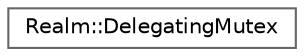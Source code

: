 digraph "Graphical Class Hierarchy"
{
 // LATEX_PDF_SIZE
  bgcolor="transparent";
  edge [fontname=Helvetica,fontsize=10,labelfontname=Helvetica,labelfontsize=10];
  node [fontname=Helvetica,fontsize=10,shape=box,height=0.2,width=0.4];
  rankdir="LR";
  Node0 [id="Node000000",label="Realm::DelegatingMutex",height=0.2,width=0.4,color="grey40", fillcolor="white", style="filled",URL="$classRealm_1_1DelegatingMutex.html",tooltip=" "];
}
